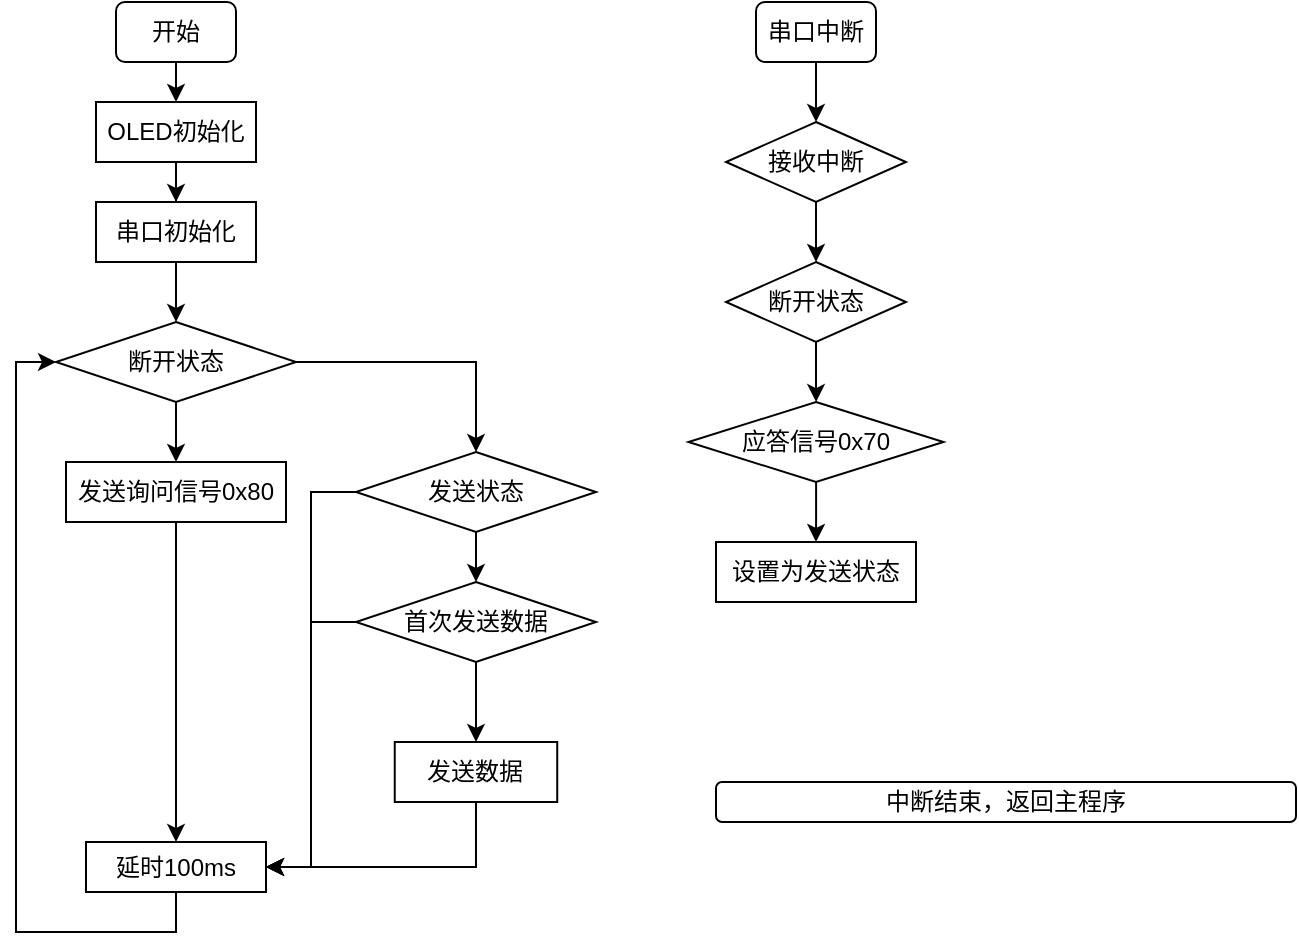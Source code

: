 <mxfile version="14.2.9" type="github">
  <diagram id="C5RBs43oDa-KdzZeNtuy" name="Page-1">
    <mxGraphModel dx="677" dy="363" grid="1" gridSize="10" guides="1" tooltips="1" connect="1" arrows="1" fold="1" page="1" pageScale="1" pageWidth="827" pageHeight="1169" math="0" shadow="0">
      <root>
        <mxCell id="WIyWlLk6GJQsqaUBKTNV-0" />
        <mxCell id="WIyWlLk6GJQsqaUBKTNV-1" parent="WIyWlLk6GJQsqaUBKTNV-0" />
        <mxCell id="S14Ars9MVM3jiIzqdodp-5" style="edgeStyle=orthogonalEdgeStyle;rounded=0;orthogonalLoop=1;jettySize=auto;html=1;exitX=0.5;exitY=1;exitDx=0;exitDy=0;entryX=0.5;entryY=0;entryDx=0;entryDy=0;" edge="1" parent="WIyWlLk6GJQsqaUBKTNV-1" source="S14Ars9MVM3jiIzqdodp-3" target="S14Ars9MVM3jiIzqdodp-4">
          <mxGeometry relative="1" as="geometry" />
        </mxCell>
        <mxCell id="S14Ars9MVM3jiIzqdodp-3" value="开始" style="rounded=1;whiteSpace=wrap;html=1;" vertex="1" parent="WIyWlLk6GJQsqaUBKTNV-1">
          <mxGeometry x="100" y="30" width="60" height="30" as="geometry" />
        </mxCell>
        <mxCell id="S14Ars9MVM3jiIzqdodp-7" value="" style="edgeStyle=orthogonalEdgeStyle;rounded=0;orthogonalLoop=1;jettySize=auto;html=1;" edge="1" parent="WIyWlLk6GJQsqaUBKTNV-1" source="S14Ars9MVM3jiIzqdodp-4" target="S14Ars9MVM3jiIzqdodp-6">
          <mxGeometry relative="1" as="geometry" />
        </mxCell>
        <mxCell id="S14Ars9MVM3jiIzqdodp-4" value="OLED初始化" style="rounded=0;whiteSpace=wrap;html=1;" vertex="1" parent="WIyWlLk6GJQsqaUBKTNV-1">
          <mxGeometry x="90" y="80" width="80" height="30" as="geometry" />
        </mxCell>
        <mxCell id="S14Ars9MVM3jiIzqdodp-20" value="" style="edgeStyle=orthogonalEdgeStyle;rounded=0;orthogonalLoop=1;jettySize=auto;html=1;" edge="1" parent="WIyWlLk6GJQsqaUBKTNV-1" source="S14Ars9MVM3jiIzqdodp-6" target="S14Ars9MVM3jiIzqdodp-19">
          <mxGeometry relative="1" as="geometry" />
        </mxCell>
        <mxCell id="S14Ars9MVM3jiIzqdodp-6" value="串口初始化" style="whiteSpace=wrap;html=1;rounded=0;" vertex="1" parent="WIyWlLk6GJQsqaUBKTNV-1">
          <mxGeometry x="90" y="130" width="80" height="30" as="geometry" />
        </mxCell>
        <mxCell id="S14Ars9MVM3jiIzqdodp-33" style="edgeStyle=orthogonalEdgeStyle;rounded=0;orthogonalLoop=1;jettySize=auto;html=1;exitX=0.5;exitY=1;exitDx=0;exitDy=0;entryX=0.5;entryY=0;entryDx=0;entryDy=0;" edge="1" parent="WIyWlLk6GJQsqaUBKTNV-1" source="S14Ars9MVM3jiIzqdodp-9" target="S14Ars9MVM3jiIzqdodp-12">
          <mxGeometry relative="1" as="geometry" />
        </mxCell>
        <mxCell id="S14Ars9MVM3jiIzqdodp-9" value="发送询问信号0x80" style="rounded=0;whiteSpace=wrap;html=1;" vertex="1" parent="WIyWlLk6GJQsqaUBKTNV-1">
          <mxGeometry x="75" y="260" width="110" height="30" as="geometry" />
        </mxCell>
        <mxCell id="S14Ars9MVM3jiIzqdodp-37" style="edgeStyle=orthogonalEdgeStyle;rounded=0;orthogonalLoop=1;jettySize=auto;html=1;exitX=0.5;exitY=1;exitDx=0;exitDy=0;entryX=0;entryY=0.5;entryDx=0;entryDy=0;" edge="1" parent="WIyWlLk6GJQsqaUBKTNV-1" source="S14Ars9MVM3jiIzqdodp-12" target="S14Ars9MVM3jiIzqdodp-19">
          <mxGeometry relative="1" as="geometry" />
        </mxCell>
        <mxCell id="S14Ars9MVM3jiIzqdodp-12" value="延时100ms" style="whiteSpace=wrap;html=1;rounded=0;" vertex="1" parent="WIyWlLk6GJQsqaUBKTNV-1">
          <mxGeometry x="85" y="450" width="90" height="25" as="geometry" />
        </mxCell>
        <object label="" id="S14Ars9MVM3jiIzqdodp-21">
          <mxCell style="edgeStyle=orthogonalEdgeStyle;rounded=0;orthogonalLoop=1;jettySize=auto;html=1;" edge="1" parent="WIyWlLk6GJQsqaUBKTNV-1" source="S14Ars9MVM3jiIzqdodp-19" target="S14Ars9MVM3jiIzqdodp-9">
            <mxGeometry relative="1" as="geometry" />
          </mxCell>
        </object>
        <mxCell id="S14Ars9MVM3jiIzqdodp-25" style="edgeStyle=orthogonalEdgeStyle;rounded=0;orthogonalLoop=1;jettySize=auto;html=1;exitX=1;exitY=0.5;exitDx=0;exitDy=0;entryX=0.5;entryY=0;entryDx=0;entryDy=0;" edge="1" parent="WIyWlLk6GJQsqaUBKTNV-1" source="S14Ars9MVM3jiIzqdodp-19" target="S14Ars9MVM3jiIzqdodp-24">
          <mxGeometry relative="1" as="geometry" />
        </mxCell>
        <mxCell id="S14Ars9MVM3jiIzqdodp-19" value="断开状态" style="rhombus;whiteSpace=wrap;html=1;" vertex="1" parent="WIyWlLk6GJQsqaUBKTNV-1">
          <mxGeometry x="70" y="190" width="120" height="40" as="geometry" />
        </mxCell>
        <mxCell id="S14Ars9MVM3jiIzqdodp-29" value="" style="edgeStyle=orthogonalEdgeStyle;rounded=0;orthogonalLoop=1;jettySize=auto;html=1;" edge="1" parent="WIyWlLk6GJQsqaUBKTNV-1" source="S14Ars9MVM3jiIzqdodp-24" target="S14Ars9MVM3jiIzqdodp-28">
          <mxGeometry relative="1" as="geometry" />
        </mxCell>
        <mxCell id="S14Ars9MVM3jiIzqdodp-35" style="edgeStyle=orthogonalEdgeStyle;rounded=0;orthogonalLoop=1;jettySize=auto;html=1;exitX=0;exitY=0.5;exitDx=0;exitDy=0;entryX=1;entryY=0.5;entryDx=0;entryDy=0;" edge="1" parent="WIyWlLk6GJQsqaUBKTNV-1" source="S14Ars9MVM3jiIzqdodp-24" target="S14Ars9MVM3jiIzqdodp-12">
          <mxGeometry relative="1" as="geometry" />
        </mxCell>
        <mxCell id="S14Ars9MVM3jiIzqdodp-24" value="发送状态" style="rhombus;whiteSpace=wrap;html=1;" vertex="1" parent="WIyWlLk6GJQsqaUBKTNV-1">
          <mxGeometry x="220" y="255" width="120" height="40" as="geometry" />
        </mxCell>
        <mxCell id="S14Ars9MVM3jiIzqdodp-34" style="edgeStyle=orthogonalEdgeStyle;rounded=0;orthogonalLoop=1;jettySize=auto;html=1;exitX=0.5;exitY=1;exitDx=0;exitDy=0;entryX=1;entryY=0.5;entryDx=0;entryDy=0;" edge="1" parent="WIyWlLk6GJQsqaUBKTNV-1" source="S14Ars9MVM3jiIzqdodp-26" target="S14Ars9MVM3jiIzqdodp-12">
          <mxGeometry relative="1" as="geometry" />
        </mxCell>
        <mxCell id="S14Ars9MVM3jiIzqdodp-26" value="发送数据" style="whiteSpace=wrap;html=1;" vertex="1" parent="WIyWlLk6GJQsqaUBKTNV-1">
          <mxGeometry x="239.37" y="400" width="81.25" height="30" as="geometry" />
        </mxCell>
        <mxCell id="S14Ars9MVM3jiIzqdodp-32" style="edgeStyle=orthogonalEdgeStyle;rounded=0;orthogonalLoop=1;jettySize=auto;html=1;exitX=0.5;exitY=1;exitDx=0;exitDy=0;entryX=0.5;entryY=0;entryDx=0;entryDy=0;" edge="1" parent="WIyWlLk6GJQsqaUBKTNV-1" source="S14Ars9MVM3jiIzqdodp-28" target="S14Ars9MVM3jiIzqdodp-26">
          <mxGeometry relative="1" as="geometry" />
        </mxCell>
        <mxCell id="S14Ars9MVM3jiIzqdodp-36" style="edgeStyle=orthogonalEdgeStyle;rounded=0;orthogonalLoop=1;jettySize=auto;html=1;exitX=0;exitY=0.5;exitDx=0;exitDy=0;entryX=1;entryY=0.5;entryDx=0;entryDy=0;" edge="1" parent="WIyWlLk6GJQsqaUBKTNV-1" source="S14Ars9MVM3jiIzqdodp-28" target="S14Ars9MVM3jiIzqdodp-12">
          <mxGeometry relative="1" as="geometry" />
        </mxCell>
        <mxCell id="S14Ars9MVM3jiIzqdodp-28" value="首次发送数据" style="rhombus;whiteSpace=wrap;html=1;" vertex="1" parent="WIyWlLk6GJQsqaUBKTNV-1">
          <mxGeometry x="220" y="320" width="120" height="40" as="geometry" />
        </mxCell>
        <mxCell id="S14Ars9MVM3jiIzqdodp-40" style="edgeStyle=orthogonalEdgeStyle;rounded=0;orthogonalLoop=1;jettySize=auto;html=1;exitX=0.5;exitY=1;exitDx=0;exitDy=0;entryX=0.5;entryY=0;entryDx=0;entryDy=0;" edge="1" parent="WIyWlLk6GJQsqaUBKTNV-1" source="S14Ars9MVM3jiIzqdodp-38" target="S14Ars9MVM3jiIzqdodp-39">
          <mxGeometry relative="1" as="geometry" />
        </mxCell>
        <mxCell id="S14Ars9MVM3jiIzqdodp-38" value="串口中断" style="rounded=1;whiteSpace=wrap;html=1;" vertex="1" parent="WIyWlLk6GJQsqaUBKTNV-1">
          <mxGeometry x="420" y="30" width="60" height="30" as="geometry" />
        </mxCell>
        <mxCell id="S14Ars9MVM3jiIzqdodp-42" value="" style="edgeStyle=orthogonalEdgeStyle;rounded=0;orthogonalLoop=1;jettySize=auto;html=1;" edge="1" parent="WIyWlLk6GJQsqaUBKTNV-1" source="S14Ars9MVM3jiIzqdodp-39" target="S14Ars9MVM3jiIzqdodp-41">
          <mxGeometry relative="1" as="geometry" />
        </mxCell>
        <mxCell id="S14Ars9MVM3jiIzqdodp-39" value="接收中断" style="rhombus;whiteSpace=wrap;html=1;" vertex="1" parent="WIyWlLk6GJQsqaUBKTNV-1">
          <mxGeometry x="405" y="90" width="90" height="40" as="geometry" />
        </mxCell>
        <mxCell id="S14Ars9MVM3jiIzqdodp-44" value="" style="edgeStyle=orthogonalEdgeStyle;rounded=0;orthogonalLoop=1;jettySize=auto;html=1;" edge="1" parent="WIyWlLk6GJQsqaUBKTNV-1" source="S14Ars9MVM3jiIzqdodp-41" target="S14Ars9MVM3jiIzqdodp-43">
          <mxGeometry relative="1" as="geometry" />
        </mxCell>
        <mxCell id="S14Ars9MVM3jiIzqdodp-41" value="断开状态" style="rhombus;whiteSpace=wrap;html=1;" vertex="1" parent="WIyWlLk6GJQsqaUBKTNV-1">
          <mxGeometry x="405" y="160" width="90" height="40" as="geometry" />
        </mxCell>
        <mxCell id="S14Ars9MVM3jiIzqdodp-46" value="" style="edgeStyle=orthogonalEdgeStyle;rounded=0;orthogonalLoop=1;jettySize=auto;html=1;" edge="1" parent="WIyWlLk6GJQsqaUBKTNV-1" source="S14Ars9MVM3jiIzqdodp-43" target="S14Ars9MVM3jiIzqdodp-45">
          <mxGeometry relative="1" as="geometry" />
        </mxCell>
        <mxCell id="S14Ars9MVM3jiIzqdodp-43" value="应答信号0x70" style="rhombus;whiteSpace=wrap;html=1;" vertex="1" parent="WIyWlLk6GJQsqaUBKTNV-1">
          <mxGeometry x="386.25" y="230" width="127.5" height="40" as="geometry" />
        </mxCell>
        <mxCell id="S14Ars9MVM3jiIzqdodp-45" value="设置为发送状态" style="whiteSpace=wrap;html=1;" vertex="1" parent="WIyWlLk6GJQsqaUBKTNV-1">
          <mxGeometry x="400" y="300" width="100" height="30" as="geometry" />
        </mxCell>
        <mxCell id="S14Ars9MVM3jiIzqdodp-48" value="中断结束，返回主程序" style="rounded=1;whiteSpace=wrap;html=1;" vertex="1" parent="WIyWlLk6GJQsqaUBKTNV-1">
          <mxGeometry x="400" y="420" width="290" height="20" as="geometry" />
        </mxCell>
      </root>
    </mxGraphModel>
  </diagram>
</mxfile>
